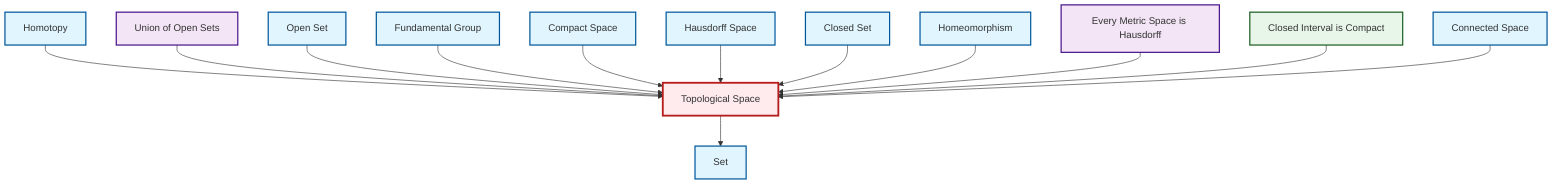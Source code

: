 graph TD
    classDef definition fill:#e1f5fe,stroke:#01579b,stroke-width:2px
    classDef theorem fill:#f3e5f5,stroke:#4a148c,stroke-width:2px
    classDef axiom fill:#fff3e0,stroke:#e65100,stroke-width:2px
    classDef example fill:#e8f5e9,stroke:#1b5e20,stroke-width:2px
    classDef current fill:#ffebee,stroke:#b71c1c,stroke-width:3px
    def-homotopy["Homotopy"]:::definition
    thm-union-open-sets["Union of Open Sets"]:::theorem
    def-topological-space["Topological Space"]:::definition
    def-closed-set["Closed Set"]:::definition
    def-fundamental-group["Fundamental Group"]:::definition
    def-hausdorff["Hausdorff Space"]:::definition
    thm-metric-hausdorff["Every Metric Space is Hausdorff"]:::theorem
    ex-closed-interval-compact["Closed Interval is Compact"]:::example
    def-homeomorphism["Homeomorphism"]:::definition
    def-set["Set"]:::definition
    def-open-set["Open Set"]:::definition
    def-compact["Compact Space"]:::definition
    def-connected["Connected Space"]:::definition
    def-homotopy --> def-topological-space
    thm-union-open-sets --> def-topological-space
    def-open-set --> def-topological-space
    def-fundamental-group --> def-topological-space
    def-compact --> def-topological-space
    def-hausdorff --> def-topological-space
    def-closed-set --> def-topological-space
    def-topological-space --> def-set
    def-homeomorphism --> def-topological-space
    thm-metric-hausdorff --> def-topological-space
    ex-closed-interval-compact --> def-topological-space
    def-connected --> def-topological-space
    class def-topological-space current